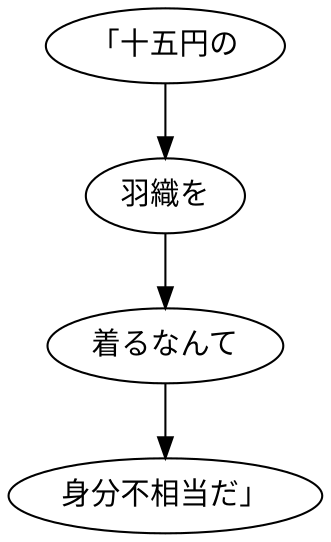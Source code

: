 digraph graph2915 {
	node0 [label="「十五円の"];
	node1 [label="羽織を"];
	node2 [label="着るなんて"];
	node3 [label="身分不相当だ」"];
	node0 -> node1;
	node1 -> node2;
	node2 -> node3;
}
